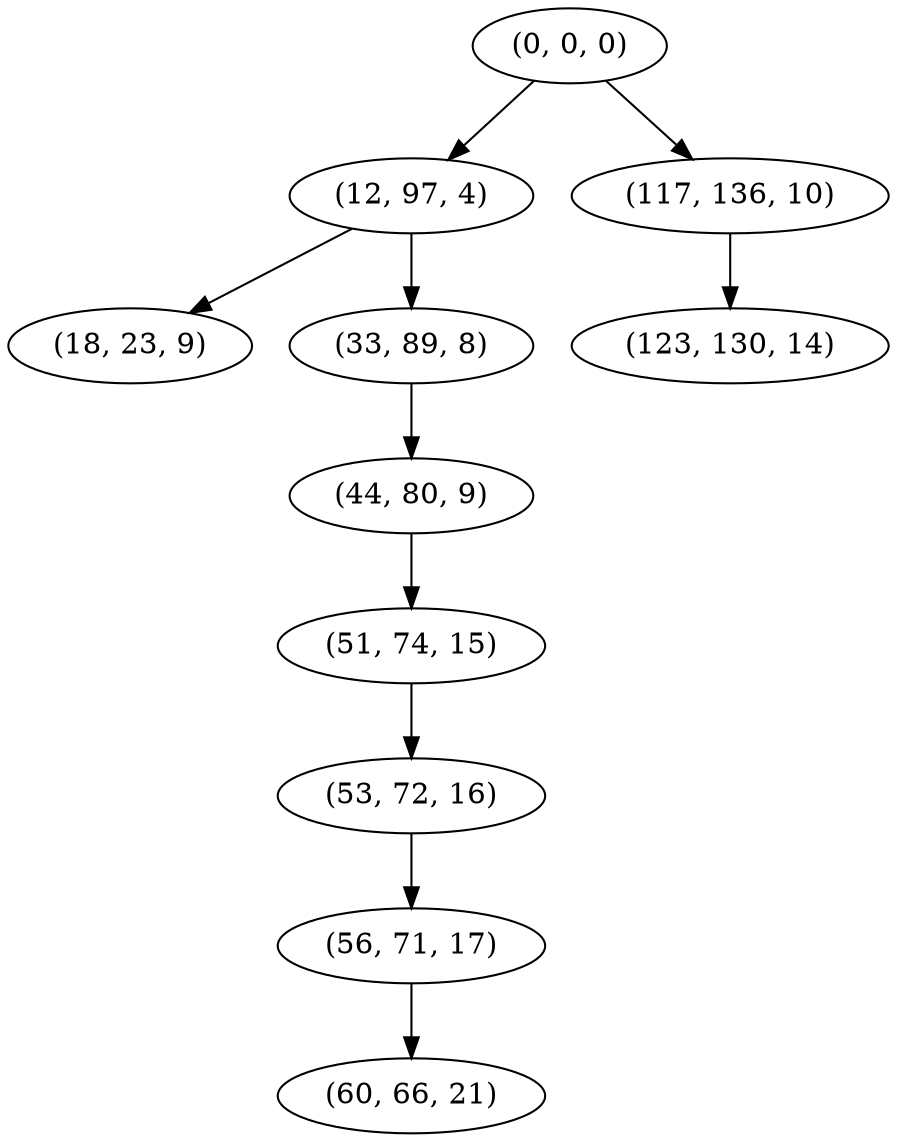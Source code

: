 digraph tree {
    "(0, 0, 0)";
    "(12, 97, 4)";
    "(18, 23, 9)";
    "(33, 89, 8)";
    "(44, 80, 9)";
    "(51, 74, 15)";
    "(53, 72, 16)";
    "(56, 71, 17)";
    "(60, 66, 21)";
    "(117, 136, 10)";
    "(123, 130, 14)";
    "(0, 0, 0)" -> "(12, 97, 4)";
    "(0, 0, 0)" -> "(117, 136, 10)";
    "(12, 97, 4)" -> "(18, 23, 9)";
    "(12, 97, 4)" -> "(33, 89, 8)";
    "(33, 89, 8)" -> "(44, 80, 9)";
    "(44, 80, 9)" -> "(51, 74, 15)";
    "(51, 74, 15)" -> "(53, 72, 16)";
    "(53, 72, 16)" -> "(56, 71, 17)";
    "(56, 71, 17)" -> "(60, 66, 21)";
    "(117, 136, 10)" -> "(123, 130, 14)";
}
